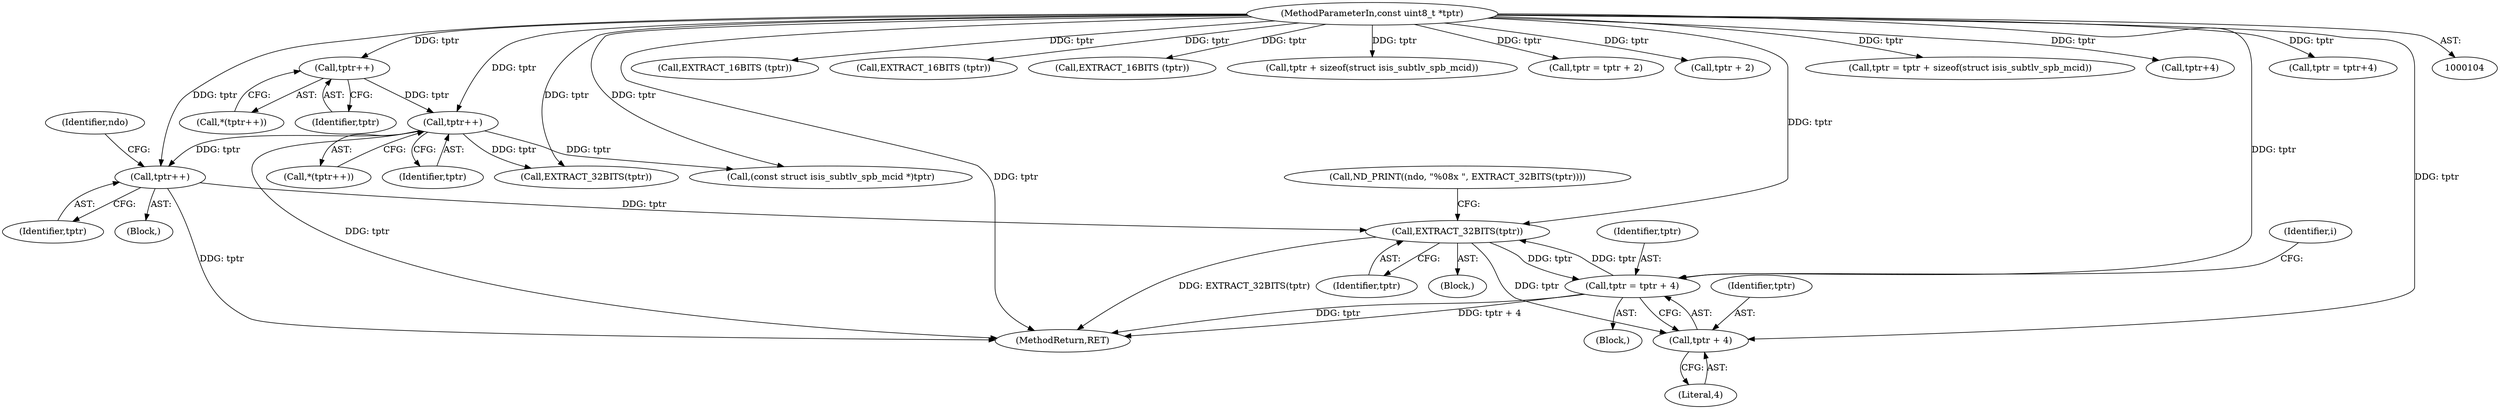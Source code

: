 digraph "0_tcpdump_b20e1639dbac84b3fcb393858521c13ad47a9d70_0@pointer" {
"1000227" [label="(Call,tptr++)"];
"1000126" [label="(Call,tptr++)"];
"1000121" [label="(Call,tptr++)"];
"1000106" [label="(MethodParameterIn,const uint8_t *tptr)"];
"1000248" [label="(Call,EXTRACT_32BITS(tptr))"];
"1000264" [label="(Call,tptr = tptr + 4)"];
"1000266" [label="(Call,tptr + 4)"];
"1000268" [label="(Literal,4)"];
"1000228" [label="(Identifier,tptr)"];
"1000246" [label="(Block,)"];
"1000227" [label="(Call,tptr++)"];
"1000315" [label="(Call,EXTRACT_16BITS (tptr))"];
"1000309" [label="(Call,EXTRACT_16BITS (tptr))"];
"1000321" [label="(Call,EXTRACT_16BITS (tptr))"];
"1000182" [label="(Call,tptr + sizeof(struct isis_subtlv_spb_mcid))"];
"1000249" [label="(Identifier,tptr)"];
"1000325" [label="(Call,tptr = tptr + 2)"];
"1000122" [label="(Identifier,tptr)"];
"1000327" [label="(Call,tptr + 2)"];
"1000120" [label="(Call,*(tptr++))"];
"1000241" [label="(Identifier,i)"];
"1000353" [label="(MethodReturn,RET)"];
"1000265" [label="(Identifier,tptr)"];
"1000180" [label="(Call,tptr = tptr + sizeof(struct isis_subtlv_spb_mcid))"];
"1000299" [label="(Call,tptr+4)"];
"1000267" [label="(Identifier,tptr)"];
"1000125" [label="(Call,*(tptr++))"];
"1000243" [label="(Call,ND_PRINT((ndo, \"%08x \", EXTRACT_32BITS(tptr))))"];
"1000295" [label="(Call,EXTRACT_32BITS(tptr))"];
"1000242" [label="(Block,)"];
"1000248" [label="(Call,EXTRACT_32BITS(tptr))"];
"1000264" [label="(Call,tptr = tptr + 4)"];
"1000127" [label="(Identifier,tptr)"];
"1000231" [label="(Identifier,ndo)"];
"1000121" [label="(Call,tptr++)"];
"1000106" [label="(MethodParameterIn,const uint8_t *tptr)"];
"1000194" [label="(Block,)"];
"1000266" [label="(Call,tptr + 4)"];
"1000297" [label="(Call,tptr = tptr+4)"];
"1000126" [label="(Call,tptr++)"];
"1000157" [label="(Call,(const struct isis_subtlv_spb_mcid *)tptr)"];
"1000227" -> "1000194"  [label="AST: "];
"1000227" -> "1000228"  [label="CFG: "];
"1000228" -> "1000227"  [label="AST: "];
"1000231" -> "1000227"  [label="CFG: "];
"1000227" -> "1000353"  [label="DDG: tptr"];
"1000126" -> "1000227"  [label="DDG: tptr"];
"1000106" -> "1000227"  [label="DDG: tptr"];
"1000227" -> "1000248"  [label="DDG: tptr"];
"1000126" -> "1000125"  [label="AST: "];
"1000126" -> "1000127"  [label="CFG: "];
"1000127" -> "1000126"  [label="AST: "];
"1000125" -> "1000126"  [label="CFG: "];
"1000126" -> "1000353"  [label="DDG: tptr"];
"1000121" -> "1000126"  [label="DDG: tptr"];
"1000106" -> "1000126"  [label="DDG: tptr"];
"1000126" -> "1000157"  [label="DDG: tptr"];
"1000126" -> "1000295"  [label="DDG: tptr"];
"1000121" -> "1000120"  [label="AST: "];
"1000121" -> "1000122"  [label="CFG: "];
"1000122" -> "1000121"  [label="AST: "];
"1000120" -> "1000121"  [label="CFG: "];
"1000106" -> "1000121"  [label="DDG: tptr"];
"1000106" -> "1000104"  [label="AST: "];
"1000106" -> "1000353"  [label="DDG: tptr"];
"1000106" -> "1000157"  [label="DDG: tptr"];
"1000106" -> "1000180"  [label="DDG: tptr"];
"1000106" -> "1000182"  [label="DDG: tptr"];
"1000106" -> "1000248"  [label="DDG: tptr"];
"1000106" -> "1000264"  [label="DDG: tptr"];
"1000106" -> "1000266"  [label="DDG: tptr"];
"1000106" -> "1000295"  [label="DDG: tptr"];
"1000106" -> "1000297"  [label="DDG: tptr"];
"1000106" -> "1000299"  [label="DDG: tptr"];
"1000106" -> "1000309"  [label="DDG: tptr"];
"1000106" -> "1000315"  [label="DDG: tptr"];
"1000106" -> "1000321"  [label="DDG: tptr"];
"1000106" -> "1000325"  [label="DDG: tptr"];
"1000106" -> "1000327"  [label="DDG: tptr"];
"1000248" -> "1000246"  [label="AST: "];
"1000248" -> "1000249"  [label="CFG: "];
"1000249" -> "1000248"  [label="AST: "];
"1000243" -> "1000248"  [label="CFG: "];
"1000248" -> "1000353"  [label="DDG: EXTRACT_32BITS(tptr)"];
"1000264" -> "1000248"  [label="DDG: tptr"];
"1000248" -> "1000264"  [label="DDG: tptr"];
"1000248" -> "1000266"  [label="DDG: tptr"];
"1000264" -> "1000242"  [label="AST: "];
"1000264" -> "1000266"  [label="CFG: "];
"1000265" -> "1000264"  [label="AST: "];
"1000266" -> "1000264"  [label="AST: "];
"1000241" -> "1000264"  [label="CFG: "];
"1000264" -> "1000353"  [label="DDG: tptr"];
"1000264" -> "1000353"  [label="DDG: tptr + 4"];
"1000266" -> "1000268"  [label="CFG: "];
"1000267" -> "1000266"  [label="AST: "];
"1000268" -> "1000266"  [label="AST: "];
}
